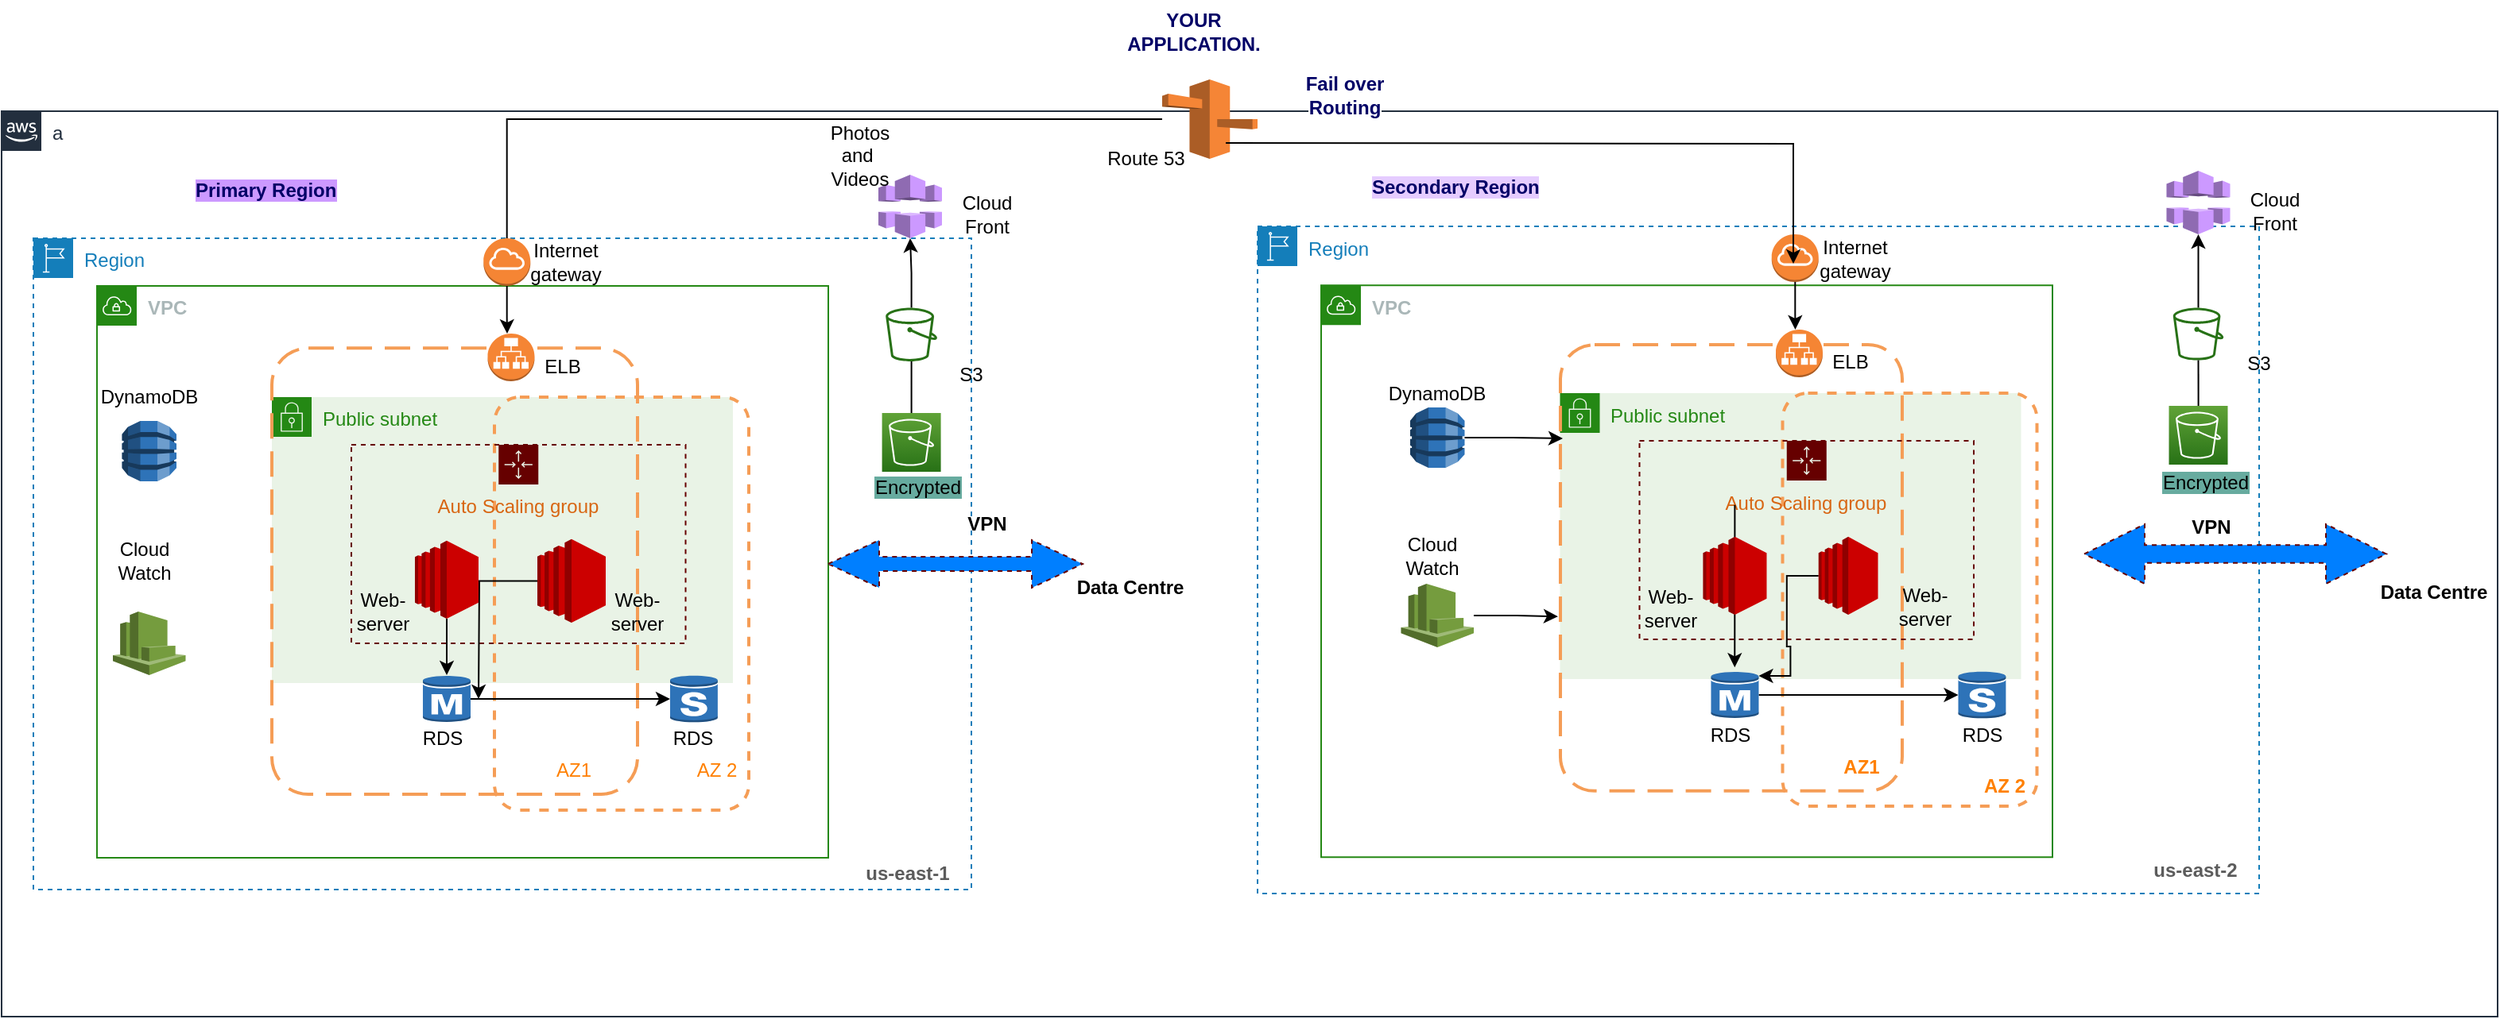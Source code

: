 <mxfile version="14.9.0" type="github">
  <diagram id="LILS6oSzfDsSl7CZwPCY" name="Page-2">
    <mxGraphModel dx="1040" dy="558" grid="1" gridSize="10" guides="1" tooltips="1" connect="1" arrows="1" fold="1" page="1" pageScale="1" pageWidth="1100" pageHeight="850" math="0" shadow="0">
      <root>
        <mxCell id="S5QY6qCpd3MZ7ZL9bJm9-0" />
        <mxCell id="S5QY6qCpd3MZ7ZL9bJm9-1" parent="S5QY6qCpd3MZ7ZL9bJm9-0" />
        <mxCell id="ouIavwd9vlxbTyt52iQh-108" value="Region" style="points=[[0,0],[0.25,0],[0.5,0],[0.75,0],[1,0],[1,0.25],[1,0.5],[1,0.75],[1,1],[0.75,1],[0.5,1],[0.25,1],[0,1],[0,0.75],[0,0.5],[0,0.25]];outlineConnect=0;gradientColor=none;html=1;whiteSpace=wrap;fontSize=12;fontStyle=0;shape=mxgraph.aws4.group;grIcon=mxgraph.aws4.group_region;strokeColor=#147EBA;fillColor=none;verticalAlign=top;align=left;spacingLeft=30;fontColor=#147EBA;dashed=1;labelBackgroundColor=none;" vertex="1" parent="S5QY6qCpd3MZ7ZL9bJm9-1">
          <mxGeometry x="800" y="142.5" width="630" height="420" as="geometry" />
        </mxCell>
        <mxCell id="ouIavwd9vlxbTyt52iQh-51" value="Public subnet" style="points=[[0,0],[0.25,0],[0.5,0],[0.75,0],[1,0],[1,0.25],[1,0.5],[1,0.75],[1,1],[0.75,1],[0.5,1],[0.25,1],[0,1],[0,0.75],[0,0.5],[0,0.25]];outlineConnect=0;gradientColor=none;html=1;whiteSpace=wrap;fontSize=12;fontStyle=0;shape=mxgraph.aws4.group;grIcon=mxgraph.aws4.group_security_group;grStroke=0;strokeColor=#248814;fillColor=#E9F3E6;verticalAlign=top;align=left;spacingLeft=30;fontColor=#248814;dashed=0;" vertex="1" parent="S5QY6qCpd3MZ7ZL9bJm9-1">
          <mxGeometry x="180" y="250" width="290" height="180" as="geometry" />
        </mxCell>
        <mxCell id="_P3Bb_7-gnhCGiYQE7Ja-0" value="a" style="points=[[0,0],[0.25,0],[0.5,0],[0.75,0],[1,0],[1,0.25],[1,0.5],[1,0.75],[1,1],[0.75,1],[0.5,1],[0.25,1],[0,1],[0,0.75],[0,0.5],[0,0.25]];outlineConnect=0;gradientColor=none;html=1;whiteSpace=wrap;fontSize=12;fontStyle=0;shape=mxgraph.aws4.group;grIcon=mxgraph.aws4.group_aws_cloud_alt;strokeColor=#232F3E;fillColor=none;verticalAlign=top;align=left;spacingLeft=30;fontColor=#232F3E;dashed=0;horizontal=1;labelBackgroundColor=none;" vertex="1" parent="S5QY6qCpd3MZ7ZL9bJm9-1">
          <mxGeometry x="10" y="70" width="1570" height="570" as="geometry" />
        </mxCell>
        <mxCell id="_P3Bb_7-gnhCGiYQE7Ja-2" value="Region" style="points=[[0,0],[0.25,0],[0.5,0],[0.75,0],[1,0],[1,0.25],[1,0.5],[1,0.75],[1,1],[0.75,1],[0.5,1],[0.25,1],[0,1],[0,0.75],[0,0.5],[0,0.25]];outlineConnect=0;gradientColor=none;html=1;whiteSpace=wrap;fontSize=12;fontStyle=0;shape=mxgraph.aws4.group;grIcon=mxgraph.aws4.group_region;strokeColor=#147EBA;fillColor=none;verticalAlign=top;align=left;spacingLeft=30;fontColor=#147EBA;dashed=1;" vertex="1" parent="S5QY6qCpd3MZ7ZL9bJm9-1">
          <mxGeometry x="30" y="150" width="590" height="410" as="geometry" />
        </mxCell>
        <mxCell id="W0tIGGAnO2kf7-za3X0V-0" value="&lt;b&gt;us-east-1&lt;/b&gt;" style="text;html=1;strokeColor=none;fillColor=none;align=center;verticalAlign=middle;whiteSpace=wrap;fontColor=#5C5C5C;" vertex="1" parent="S5QY6qCpd3MZ7ZL9bJm9-1">
          <mxGeometry x="550" y="540" width="60" height="20" as="geometry" />
        </mxCell>
        <mxCell id="dbGg_Svw7HwZFue6Z3ai-0" value="&lt;b&gt;VPC&lt;/b&gt;" style="points=[[0,0],[0.25,0],[0.5,0],[0.75,0],[1,0],[1,0.25],[1,0.5],[1,0.75],[1,1],[0.75,1],[0.5,1],[0.25,1],[0,1],[0,0.75],[0,0.5],[0,0.25]];outlineConnect=0;gradientColor=none;html=1;whiteSpace=wrap;fontSize=12;fontStyle=0;shape=mxgraph.aws4.group;grIcon=mxgraph.aws4.group_vpc;strokeColor=#248814;fillColor=none;verticalAlign=top;align=left;spacingLeft=30;fontColor=#AAB7B8;dashed=0;" vertex="1" parent="S5QY6qCpd3MZ7ZL9bJm9-1">
          <mxGeometry x="70" y="180" width="460" height="360" as="geometry" />
        </mxCell>
        <mxCell id="ZGriD0wWKimyhSQFEAxc-0" value="" style="outlineConnect=0;dashed=0;verticalLabelPosition=bottom;verticalAlign=top;align=center;html=1;shape=mxgraph.aws3.route_53;fillColor=#F58536;gradientColor=none;fontColor=#5C5C5C;strokeColor=#006658;" vertex="1" parent="S5QY6qCpd3MZ7ZL9bJm9-1">
          <mxGeometry x="739.99" y="50" width="60.01" height="50" as="geometry" />
        </mxCell>
        <mxCell id="ZGriD0wWKimyhSQFEAxc-5" value="" style="rounded=1;arcSize=10;dashed=1;strokeColor=#F59D56;fillColor=none;gradientColor=none;dashPattern=8 4;strokeWidth=2;" vertex="1" parent="S5QY6qCpd3MZ7ZL9bJm9-1">
          <mxGeometry x="180" y="219.13" width="230" height="280.87" as="geometry" />
        </mxCell>
        <mxCell id="ZGriD0wWKimyhSQFEAxc-6" value="" style="rounded=1;arcSize=10;dashed=1;strokeColor=#F59D56;fillColor=none;gradientColor=none;strokeWidth=2;" vertex="1" parent="S5QY6qCpd3MZ7ZL9bJm9-1">
          <mxGeometry x="320" y="250" width="160" height="260" as="geometry" />
        </mxCell>
        <mxCell id="YRBzvogaomlq3suPX1oN-1" value="" style="outlineConnect=0;dashed=0;verticalLabelPosition=bottom;verticalAlign=top;align=center;html=1;shape=mxgraph.aws3.application_load_balancer;fillColor=#F58534;gradientColor=none;" vertex="1" parent="S5QY6qCpd3MZ7ZL9bJm9-1">
          <mxGeometry x="315.75" y="210" width="29.5" height="30" as="geometry" />
        </mxCell>
        <mxCell id="2WkvUh0ck0TvDScs8GyY-0" value="Auto Scaling group" style="points=[[0,0],[0.25,0],[0.5,0],[0.75,0],[1,0],[1,0.25],[1,0.5],[1,0.75],[1,1],[0.75,1],[0.5,1],[0.25,1],[0,1],[0,0.75],[0,0.5],[0,0.25]];outlineConnect=0;gradientColor=none;html=1;whiteSpace=wrap;fontSize=12;fontStyle=0;shape=mxgraph.aws4.groupCenter;grIcon=mxgraph.aws4.group_auto_scaling_group;grStroke=1;fillColor=none;verticalAlign=top;align=center;fontColor=#D86613;spacingTop=25;dashed=1;strokeColor=#660000;" vertex="1" parent="S5QY6qCpd3MZ7ZL9bJm9-1">
          <mxGeometry x="230" y="280" width="210.25" height="125" as="geometry" />
        </mxCell>
        <mxCell id="h8WYReNQ_3TbixSY9Yf2-11" style="edgeStyle=orthogonalEdgeStyle;rounded=0;orthogonalLoop=1;jettySize=auto;html=1;" edge="1" parent="S5QY6qCpd3MZ7ZL9bJm9-1" source="2WkvUh0ck0TvDScs8GyY-1">
          <mxGeometry relative="1" as="geometry">
            <mxPoint x="310" y="440" as="targetPoint" />
          </mxGeometry>
        </mxCell>
        <mxCell id="2WkvUh0ck0TvDScs8GyY-1" value="" style="outlineConnect=0;dashed=0;verticalLabelPosition=bottom;verticalAlign=top;align=center;html=1;shape=mxgraph.aws3.ec2;gradientColor=none;fillColor=#CC0000;" vertex="1" parent="S5QY6qCpd3MZ7ZL9bJm9-1">
          <mxGeometry x="347" y="339.43" width="43" height="52.57" as="geometry" />
        </mxCell>
        <mxCell id="h8WYReNQ_3TbixSY9Yf2-8" style="edgeStyle=orthogonalEdgeStyle;rounded=0;orthogonalLoop=1;jettySize=auto;html=1;" edge="1" parent="S5QY6qCpd3MZ7ZL9bJm9-1" source="2WkvUh0ck0TvDScs8GyY-2" target="Kh2m3bj0f4pbtYx5P732-14">
          <mxGeometry relative="1" as="geometry" />
        </mxCell>
        <mxCell id="2WkvUh0ck0TvDScs8GyY-2" value="" style="outlineConnect=0;dashed=0;verticalLabelPosition=bottom;verticalAlign=top;align=center;html=1;shape=mxgraph.aws3.ec2;gradientColor=none;fillColor=#CC0000;" vertex="1" parent="S5QY6qCpd3MZ7ZL9bJm9-1">
          <mxGeometry x="269.99" y="340.43" width="40" height="49.13" as="geometry" />
        </mxCell>
        <mxCell id="BtjngEvZOFYd7MZF27RY-0" value="" style="outlineConnect=0;dashed=0;verticalLabelPosition=bottom;verticalAlign=top;align=center;html=1;shape=mxgraph.aws3.cloudfront;gradientColor=none;fillColor=#CC99FF;" vertex="1" parent="S5QY6qCpd3MZ7ZL9bJm9-1">
          <mxGeometry x="561.5" y="110" width="40" height="40" as="geometry" />
        </mxCell>
        <mxCell id="ouIavwd9vlxbTyt52iQh-7" style="edgeStyle=orthogonalEdgeStyle;rounded=0;orthogonalLoop=1;jettySize=auto;html=1;entryX=0.5;entryY=1;entryDx=0;entryDy=0;entryPerimeter=0;startArrow=none;" edge="1" parent="S5QY6qCpd3MZ7ZL9bJm9-1" source="h8WYReNQ_3TbixSY9Yf2-28" target="BtjngEvZOFYd7MZF27RY-0">
          <mxGeometry relative="1" as="geometry" />
        </mxCell>
        <mxCell id="BtjngEvZOFYd7MZF27RY-2" value="" style="points=[[0,0,0],[0.25,0,0],[0.5,0,0],[0.75,0,0],[1,0,0],[0,1,0],[0.25,1,0],[0.5,1,0],[0.75,1,0],[1,1,0],[0,0.25,0],[0,0.5,0],[0,0.75,0],[1,0.25,0],[1,0.5,0],[1,0.75,0]];outlineConnect=0;fontColor=#232F3E;gradientColor=#60A337;gradientDirection=north;fillColor=#277116;strokeColor=#ffffff;dashed=0;verticalLabelPosition=bottom;verticalAlign=top;align=center;html=1;fontSize=12;fontStyle=0;aspect=fixed;shape=mxgraph.aws4.resourceIcon;resIcon=mxgraph.aws4.s3;" vertex="1" parent="S5QY6qCpd3MZ7ZL9bJm9-1">
          <mxGeometry x="563.8" y="260" width="37" height="37" as="geometry" />
        </mxCell>
        <mxCell id="BtjngEvZOFYd7MZF27RY-3" value="&lt;span style=&quot;font-weight: normal&quot;&gt;Cloud Front&lt;/span&gt;" style="text;html=1;strokeColor=none;fillColor=none;align=center;verticalAlign=middle;whiteSpace=wrap;rounded=0;fontStyle=1" vertex="1" parent="S5QY6qCpd3MZ7ZL9bJm9-1">
          <mxGeometry x="610" y="130" width="40" height="10" as="geometry" />
        </mxCell>
        <mxCell id="BtjngEvZOFYd7MZF27RY-4" value="Web-server" style="text;html=1;strokeColor=none;fillColor=none;align=center;verticalAlign=middle;whiteSpace=wrap;rounded=0;" vertex="1" parent="S5QY6qCpd3MZ7ZL9bJm9-1">
          <mxGeometry x="390" y="374.5" width="40" height="20" as="geometry" />
        </mxCell>
        <mxCell id="BtjngEvZOFYd7MZF27RY-5" value="&lt;span&gt;Web-server&lt;/span&gt;" style="text;html=1;strokeColor=none;fillColor=none;align=center;verticalAlign=middle;whiteSpace=wrap;rounded=0;" vertex="1" parent="S5QY6qCpd3MZ7ZL9bJm9-1">
          <mxGeometry x="240" y="374.5" width="20" height="21" as="geometry" />
        </mxCell>
        <mxCell id="KWhRH7medtu332JBKEc--0" value="S3" style="text;html=1;strokeColor=none;fillColor=none;align=center;verticalAlign=middle;whiteSpace=wrap;rounded=0;dashed=1;" vertex="1" parent="S5QY6qCpd3MZ7ZL9bJm9-1">
          <mxGeometry x="600" y="226.8" width="40" height="18" as="geometry" />
        </mxCell>
        <mxCell id="KWhRH7medtu332JBKEc--2" value="&lt;span style=&quot;background-color: rgb(103 , 171 , 159)&quot;&gt;Encrypted&lt;/span&gt;" style="text;html=1;strokeColor=none;fillColor=none;align=center;verticalAlign=middle;whiteSpace=wrap;rounded=0;dashed=1;" vertex="1" parent="S5QY6qCpd3MZ7ZL9bJm9-1">
          <mxGeometry x="570.5" y="300" width="31" height="13" as="geometry" />
        </mxCell>
        <mxCell id="Kh2m3bj0f4pbtYx5P732-0" value="" style="outlineConnect=0;dashed=0;verticalLabelPosition=bottom;verticalAlign=top;align=center;html=1;shape=mxgraph.aws3.cloudwatch;fillColor=#759C3E;gradientColor=none;strokeColor=#EA6B66;" vertex="1" parent="S5QY6qCpd3MZ7ZL9bJm9-1">
          <mxGeometry x="80" y="385" width="45.75" height="40" as="geometry" />
        </mxCell>
        <mxCell id="Kh2m3bj0f4pbtYx5P732-1" value="Cloud Watch" style="text;html=1;strokeColor=none;fillColor=none;align=center;verticalAlign=middle;whiteSpace=wrap;rounded=0;dashed=1;" vertex="1" parent="S5QY6qCpd3MZ7ZL9bJm9-1">
          <mxGeometry x="80" y="342.5" width="40" height="20" as="geometry" />
        </mxCell>
        <mxCell id="Kh2m3bj0f4pbtYx5P732-3" value="Route 53" style="text;html=1;strokeColor=none;fillColor=none;align=center;verticalAlign=middle;whiteSpace=wrap;rounded=0;dashed=1;" vertex="1" parent="S5QY6qCpd3MZ7ZL9bJm9-1">
          <mxGeometry x="700" y="90" width="60" height="20" as="geometry" />
        </mxCell>
        <mxCell id="Kh2m3bj0f4pbtYx5P732-11" value="" style="outlineConnect=0;dashed=0;verticalLabelPosition=bottom;verticalAlign=top;align=center;html=1;shape=mxgraph.aws3.dynamo_db;fillColor=#2E73B8;gradientColor=none;strokeColor=#EA6B66;" vertex="1" parent="S5QY6qCpd3MZ7ZL9bJm9-1">
          <mxGeometry x="85.75" y="265" width="34.25" height="38" as="geometry" />
        </mxCell>
        <mxCell id="Kh2m3bj0f4pbtYx5P732-12" value="DynamoDB" style="text;html=1;strokeColor=none;fillColor=none;align=center;verticalAlign=middle;whiteSpace=wrap;rounded=0;dashed=1;" vertex="1" parent="S5QY6qCpd3MZ7ZL9bJm9-1">
          <mxGeometry x="82.88" y="240" width="40" height="20" as="geometry" />
        </mxCell>
        <mxCell id="ouIavwd9vlxbTyt52iQh-13" style="edgeStyle=orthogonalEdgeStyle;rounded=0;orthogonalLoop=1;jettySize=auto;html=1;" edge="1" parent="S5QY6qCpd3MZ7ZL9bJm9-1" source="Kh2m3bj0f4pbtYx5P732-14" target="Kh2m3bj0f4pbtYx5P732-15">
          <mxGeometry relative="1" as="geometry" />
        </mxCell>
        <mxCell id="Kh2m3bj0f4pbtYx5P732-14" value="" style="outlineConnect=0;dashed=0;verticalLabelPosition=bottom;verticalAlign=top;align=center;html=1;shape=mxgraph.aws3.rds_db_instance;fillColor=#2E73B8;gradientColor=none;strokeColor=#EA6B66;" vertex="1" parent="S5QY6qCpd3MZ7ZL9bJm9-1">
          <mxGeometry x="274.99" y="425" width="30" height="30" as="geometry" />
        </mxCell>
        <mxCell id="Kh2m3bj0f4pbtYx5P732-15" value="" style="outlineConnect=0;dashed=0;verticalLabelPosition=bottom;verticalAlign=top;align=center;html=1;shape=mxgraph.aws3.rds_db_instance_standby_multi_az;fillColor=#2E73B8;gradientColor=none;strokeColor=#EA6B66;" vertex="1" parent="S5QY6qCpd3MZ7ZL9bJm9-1">
          <mxGeometry x="430.5" y="425" width="30" height="30" as="geometry" />
        </mxCell>
        <mxCell id="Kh2m3bj0f4pbtYx5P732-16" value="RDS" style="text;html=1;strokeColor=none;fillColor=none;align=center;verticalAlign=middle;whiteSpace=wrap;rounded=0;dashed=1;" vertex="1" parent="S5QY6qCpd3MZ7ZL9bJm9-1">
          <mxGeometry x="270.24" y="460" width="35" height="10" as="geometry" />
        </mxCell>
        <mxCell id="Kh2m3bj0f4pbtYx5P732-17" value="RDS" style="text;html=1;strokeColor=none;fillColor=none;align=center;verticalAlign=middle;whiteSpace=wrap;rounded=0;dashed=1;" vertex="1" parent="S5QY6qCpd3MZ7ZL9bJm9-1">
          <mxGeometry x="408.38" y="460" width="74.25" height="10" as="geometry" />
        </mxCell>
        <mxCell id="Kh2m3bj0f4pbtYx5P732-18" value="&lt;span style=&quot;color: rgb(255 , 128 , 0)&quot;&gt;AZ1&lt;/span&gt;" style="text;html=1;strokeColor=none;fillColor=none;align=center;verticalAlign=middle;whiteSpace=wrap;rounded=0;dashed=1;" vertex="1" parent="S5QY6qCpd3MZ7ZL9bJm9-1">
          <mxGeometry x="350" y="480" width="40" height="10" as="geometry" />
        </mxCell>
        <mxCell id="Kh2m3bj0f4pbtYx5P732-19" value="&lt;span style=&quot;color: rgb(255 , 128 , 0)&quot;&gt;AZ 2&lt;/span&gt;" style="text;html=1;strokeColor=none;fillColor=none;align=center;verticalAlign=middle;whiteSpace=wrap;rounded=0;dashed=1;" vertex="1" parent="S5QY6qCpd3MZ7ZL9bJm9-1">
          <mxGeometry x="440.25" y="480" width="40" height="10" as="geometry" />
        </mxCell>
        <mxCell id="Kh2m3bj0f4pbtYx5P732-22" value="ELB" style="text;html=1;strokeColor=none;fillColor=none;align=center;verticalAlign=middle;whiteSpace=wrap;rounded=0;dashed=1;" vertex="1" parent="S5QY6qCpd3MZ7ZL9bJm9-1">
          <mxGeometry x="342.63" y="221" width="40" height="19" as="geometry" />
        </mxCell>
        <mxCell id="Kh2m3bj0f4pbtYx5P732-24" value="Internet&lt;br&gt;gateway" style="text;html=1;strokeColor=none;fillColor=none;align=center;verticalAlign=middle;whiteSpace=wrap;rounded=0;dashed=1;" vertex="1" parent="S5QY6qCpd3MZ7ZL9bJm9-1">
          <mxGeometry x="345.25" y="155" width="40" height="20" as="geometry" />
        </mxCell>
        <mxCell id="ZGriD0wWKimyhSQFEAxc-1" value="&lt;b&gt;&lt;font color=&quot;#000066&quot; style=&quot;background-color: rgb(255 , 255 , 255)&quot;&gt;YOUR APPLICATION.&lt;/font&gt;&lt;/b&gt;" style="text;html=1;strokeColor=none;fillColor=none;align=center;verticalAlign=middle;whiteSpace=wrap;fontColor=#5C5C5C;" vertex="1" parent="S5QY6qCpd3MZ7ZL9bJm9-1">
          <mxGeometry x="730" width="60" height="40" as="geometry" />
        </mxCell>
        <mxCell id="ouIavwd9vlxbTyt52iQh-0" value="" style="shape=image;html=1;verticalAlign=top;verticalLabelPosition=bottom;labelBackgroundColor=#ffffff;imageAspect=0;aspect=fixed;image=https://cdn1.iconfinder.com/data/icons/software-engineering-and-video-gaming/512/508_Center_centre_data_database_server_Hardware_Engineering_Internet-128.png;dashed=1;strokeColor=#EA6B66;fillColor=#CC0000;" vertex="1" parent="S5QY6qCpd3MZ7ZL9bJm9-1">
          <mxGeometry x="690" y="310.5" width="60" height="60" as="geometry" />
        </mxCell>
        <mxCell id="ouIavwd9vlxbTyt52iQh-2" value="&lt;b&gt;VPN&lt;/b&gt;" style="text;html=1;strokeColor=none;fillColor=none;align=center;verticalAlign=middle;whiteSpace=wrap;rounded=0;dashed=1;" vertex="1" parent="S5QY6qCpd3MZ7ZL9bJm9-1">
          <mxGeometry x="590" y="322.93" width="80" height="15" as="geometry" />
        </mxCell>
        <mxCell id="ouIavwd9vlxbTyt52iQh-3" value="&lt;b&gt;Data Centre&lt;/b&gt;" style="text;html=1;strokeColor=none;fillColor=none;align=center;verticalAlign=middle;whiteSpace=wrap;rounded=0;dashed=1;" vertex="1" parent="S5QY6qCpd3MZ7ZL9bJm9-1">
          <mxGeometry x="680" y="360" width="80" height="20" as="geometry" />
        </mxCell>
        <mxCell id="ouIavwd9vlxbTyt52iQh-8" style="edgeStyle=orthogonalEdgeStyle;rounded=0;orthogonalLoop=1;jettySize=auto;html=1;exitX=0.5;exitY=1;exitDx=0;exitDy=0;" edge="1" parent="S5QY6qCpd3MZ7ZL9bJm9-1" source="W0tIGGAnO2kf7-za3X0V-0" target="W0tIGGAnO2kf7-za3X0V-0">
          <mxGeometry relative="1" as="geometry" />
        </mxCell>
        <mxCell id="ouIavwd9vlxbTyt52iQh-53" style="edgeStyle=orthogonalEdgeStyle;rounded=0;orthogonalLoop=1;jettySize=auto;html=1;" edge="1" parent="S5QY6qCpd3MZ7ZL9bJm9-1" source="rVKzphpLom-xdzPDL1uC-0">
          <mxGeometry relative="1" as="geometry">
            <mxPoint x="328" y="210" as="targetPoint" />
          </mxGeometry>
        </mxCell>
        <mxCell id="rVKzphpLom-xdzPDL1uC-0" value="" style="outlineConnect=0;dashed=0;verticalLabelPosition=bottom;verticalAlign=top;align=center;html=1;shape=mxgraph.aws3.internet_gateway;fillColor=#F58534;gradientColor=none;" vertex="1" parent="S5QY6qCpd3MZ7ZL9bJm9-1">
          <mxGeometry x="313.13" y="150" width="29.5" height="30" as="geometry" />
        </mxCell>
        <mxCell id="ouIavwd9vlxbTyt52iQh-23" value="" style="edgeStyle=orthogonalEdgeStyle;rounded=0;orthogonalLoop=1;jettySize=auto;html=1;endArrow=none;" edge="1" parent="S5QY6qCpd3MZ7ZL9bJm9-1" source="ZGriD0wWKimyhSQFEAxc-0" target="rVKzphpLom-xdzPDL1uC-0">
          <mxGeometry relative="1" as="geometry">
            <mxPoint x="475" y="160" as="sourcePoint" />
            <mxPoint x="475" y="300" as="targetPoint" />
            <Array as="points" />
          </mxGeometry>
        </mxCell>
        <mxCell id="ouIavwd9vlxbTyt52iQh-49" value="" style="shape=doubleArrow;whiteSpace=wrap;html=1;dashed=1;strokeColor=#660000;fillColor=#007FFF;" vertex="1" parent="S5QY6qCpd3MZ7ZL9bJm9-1">
          <mxGeometry x="530" y="340" width="160" height="30" as="geometry" />
        </mxCell>
        <mxCell id="ouIavwd9vlxbTyt52iQh-55" value="Public subnet" style="points=[[0,0],[0.25,0],[0.5,0],[0.75,0],[1,0],[1,0.25],[1,0.5],[1,0.75],[1,1],[0.75,1],[0.5,1],[0.25,1],[0,1],[0,0.75],[0,0.5],[0,0.25]];outlineConnect=0;gradientColor=none;html=1;whiteSpace=wrap;fontSize=12;fontStyle=0;shape=mxgraph.aws4.group;grIcon=mxgraph.aws4.group_security_group;grStroke=0;strokeColor=#248814;fillColor=#E9F3E6;verticalAlign=top;align=left;spacingLeft=30;fontColor=#248814;dashed=0;" vertex="1" parent="S5QY6qCpd3MZ7ZL9bJm9-1">
          <mxGeometry x="990.25" y="247.5" width="290" height="180" as="geometry" />
        </mxCell>
        <mxCell id="ouIavwd9vlxbTyt52iQh-58" value="&lt;b&gt;us-east-2&lt;/b&gt;" style="text;html=1;strokeColor=none;fillColor=none;align=center;verticalAlign=middle;whiteSpace=wrap;fontColor=#5C5C5C;" vertex="1" parent="S5QY6qCpd3MZ7ZL9bJm9-1">
          <mxGeometry x="1360.25" y="537.5" width="60" height="20" as="geometry" />
        </mxCell>
        <mxCell id="ouIavwd9vlxbTyt52iQh-60" value="&lt;b&gt;VPC&lt;/b&gt;" style="points=[[0,0],[0.25,0],[0.5,0],[0.75,0],[1,0],[1,0.25],[1,0.5],[1,0.75],[1,1],[0.75,1],[0.5,1],[0.25,1],[0,1],[0,0.75],[0,0.5],[0,0.25]];outlineConnect=0;gradientColor=none;html=1;whiteSpace=wrap;fontSize=12;fontStyle=0;shape=mxgraph.aws4.group;grIcon=mxgraph.aws4.group_vpc;strokeColor=#248814;fillColor=none;verticalAlign=top;align=left;spacingLeft=30;fontColor=#AAB7B8;dashed=0;" vertex="1" parent="S5QY6qCpd3MZ7ZL9bJm9-1">
          <mxGeometry x="840" y="179.57" width="460" height="360" as="geometry" />
        </mxCell>
        <mxCell id="ouIavwd9vlxbTyt52iQh-62" value="" style="rounded=1;arcSize=10;dashed=1;strokeColor=#F59D56;fillColor=none;gradientColor=none;dashPattern=8 4;strokeWidth=2;" vertex="1" parent="S5QY6qCpd3MZ7ZL9bJm9-1">
          <mxGeometry x="990.49" y="217.06" width="215" height="280.87" as="geometry" />
        </mxCell>
        <mxCell id="ouIavwd9vlxbTyt52iQh-63" value="" style="rounded=1;arcSize=10;dashed=1;strokeColor=#F59D56;fillColor=none;gradientColor=none;strokeWidth=2;" vertex="1" parent="S5QY6qCpd3MZ7ZL9bJm9-1">
          <mxGeometry x="1130.25" y="247.5" width="160" height="260" as="geometry" />
        </mxCell>
        <mxCell id="ouIavwd9vlxbTyt52iQh-64" value="" style="outlineConnect=0;dashed=0;verticalLabelPosition=bottom;verticalAlign=top;align=center;html=1;shape=mxgraph.aws3.application_load_balancer;fillColor=#F58534;gradientColor=none;" vertex="1" parent="S5QY6qCpd3MZ7ZL9bJm9-1">
          <mxGeometry x="1126" y="207.5" width="29.5" height="30" as="geometry" />
        </mxCell>
        <mxCell id="ouIavwd9vlxbTyt52iQh-65" value="Auto Scaling group" style="points=[[0,0],[0.25,0],[0.5,0],[0.75,0],[1,0],[1,0.25],[1,0.5],[1,0.75],[1,1],[0.75,1],[0.5,1],[0.25,1],[0,1],[0,0.75],[0,0.5],[0,0.25]];outlineConnect=0;gradientColor=none;html=1;whiteSpace=wrap;fontSize=12;fontStyle=0;shape=mxgraph.aws4.groupCenter;grIcon=mxgraph.aws4.group_auto_scaling_group;grStroke=1;fillColor=none;verticalAlign=top;align=center;fontColor=#D86613;spacingTop=25;dashed=1;strokeColor=#660000;" vertex="1" parent="S5QY6qCpd3MZ7ZL9bJm9-1">
          <mxGeometry x="1040.25" y="277.5" width="210.25" height="125" as="geometry" />
        </mxCell>
        <mxCell id="h8WYReNQ_3TbixSY9Yf2-4" style="edgeStyle=orthogonalEdgeStyle;rounded=0;orthogonalLoop=1;jettySize=auto;html=1;entryX=1;entryY=0.1;entryDx=0;entryDy=0;entryPerimeter=0;" edge="1" parent="S5QY6qCpd3MZ7ZL9bJm9-1" source="ouIavwd9vlxbTyt52iQh-66" target="ouIavwd9vlxbTyt52iQh-82">
          <mxGeometry relative="1" as="geometry" />
        </mxCell>
        <mxCell id="ouIavwd9vlxbTyt52iQh-66" value="" style="outlineConnect=0;dashed=0;verticalLabelPosition=bottom;verticalAlign=top;align=center;html=1;shape=mxgraph.aws3.ec2;gradientColor=none;fillColor=#CC0000;" vertex="1" parent="S5QY6qCpd3MZ7ZL9bJm9-1">
          <mxGeometry x="1152.88" y="337.93" width="37.37" height="49.13" as="geometry" />
        </mxCell>
        <mxCell id="h8WYReNQ_3TbixSY9Yf2-1" style="edgeStyle=orthogonalEdgeStyle;rounded=0;orthogonalLoop=1;jettySize=auto;html=1;entryX=0.51;entryY=0.723;entryDx=0;entryDy=0;entryPerimeter=0;" edge="1" parent="S5QY6qCpd3MZ7ZL9bJm9-1" source="ouIavwd9vlxbTyt52iQh-67" target="ouIavwd9vlxbTyt52iQh-62">
          <mxGeometry relative="1" as="geometry" />
        </mxCell>
        <mxCell id="ouIavwd9vlxbTyt52iQh-67" value="" style="outlineConnect=0;dashed=0;verticalLabelPosition=bottom;verticalAlign=top;align=center;html=1;shape=mxgraph.aws3.ec2;gradientColor=none;fillColor=#CC0000;" vertex="1" parent="S5QY6qCpd3MZ7ZL9bJm9-1">
          <mxGeometry x="1080.24" y="337.93" width="40" height="49.13" as="geometry" />
        </mxCell>
        <mxCell id="ouIavwd9vlxbTyt52iQh-68" value="" style="outlineConnect=0;dashed=0;verticalLabelPosition=bottom;verticalAlign=top;align=center;html=1;shape=mxgraph.aws3.cloudfront;gradientColor=none;fillColor=#CC99FF;" vertex="1" parent="S5QY6qCpd3MZ7ZL9bJm9-1">
          <mxGeometry x="1371.75" y="107.5" width="40" height="40" as="geometry" />
        </mxCell>
        <mxCell id="ouIavwd9vlxbTyt52iQh-69" style="edgeStyle=orthogonalEdgeStyle;rounded=0;orthogonalLoop=1;jettySize=auto;html=1;entryX=0.5;entryY=1;entryDx=0;entryDy=0;entryPerimeter=0;startArrow=none;" edge="1" source="h8WYReNQ_3TbixSY9Yf2-26" target="ouIavwd9vlxbTyt52iQh-68" parent="S5QY6qCpd3MZ7ZL9bJm9-1">
          <mxGeometry relative="1" as="geometry" />
        </mxCell>
        <mxCell id="ouIavwd9vlxbTyt52iQh-70" value="" style="points=[[0,0,0],[0.25,0,0],[0.5,0,0],[0.75,0,0],[1,0,0],[0,1,0],[0.25,1,0],[0.5,1,0],[0.75,1,0],[1,1,0],[0,0.25,0],[0,0.5,0],[0,0.75,0],[1,0.25,0],[1,0.5,0],[1,0.75,0]];outlineConnect=0;fontColor=#232F3E;gradientColor=#60A337;gradientDirection=north;fillColor=#277116;strokeColor=#ffffff;dashed=0;verticalLabelPosition=bottom;verticalAlign=top;align=center;html=1;fontSize=12;fontStyle=0;aspect=fixed;shape=mxgraph.aws4.resourceIcon;resIcon=mxgraph.aws4.s3;" vertex="1" parent="S5QY6qCpd3MZ7ZL9bJm9-1">
          <mxGeometry x="1373.25" y="255.5" width="37" height="37" as="geometry" />
        </mxCell>
        <mxCell id="ouIavwd9vlxbTyt52iQh-71" value="&lt;span style=&quot;font-weight: normal&quot;&gt;Cloud Front&lt;/span&gt;" style="text;html=1;strokeColor=none;fillColor=none;align=center;verticalAlign=middle;whiteSpace=wrap;rounded=0;fontStyle=1" vertex="1" parent="S5QY6qCpd3MZ7ZL9bJm9-1">
          <mxGeometry x="1420.25" y="127.5" width="40" height="10" as="geometry" />
        </mxCell>
        <mxCell id="ouIavwd9vlxbTyt52iQh-72" value="Web-server" style="text;html=1;strokeColor=none;fillColor=none;align=center;verticalAlign=middle;whiteSpace=wrap;rounded=0;" vertex="1" parent="S5QY6qCpd3MZ7ZL9bJm9-1">
          <mxGeometry x="1200.25" y="372" width="40" height="20" as="geometry" />
        </mxCell>
        <mxCell id="ouIavwd9vlxbTyt52iQh-73" value="&lt;span&gt;Web-server&lt;/span&gt;" style="text;html=1;strokeColor=none;fillColor=none;align=center;verticalAlign=middle;whiteSpace=wrap;rounded=0;" vertex="1" parent="S5QY6qCpd3MZ7ZL9bJm9-1">
          <mxGeometry x="1050.25" y="372" width="20" height="21" as="geometry" />
        </mxCell>
        <mxCell id="ouIavwd9vlxbTyt52iQh-74" value="S3" style="text;html=1;strokeColor=none;fillColor=none;align=center;verticalAlign=middle;whiteSpace=wrap;rounded=0;dashed=1;" vertex="1" parent="S5QY6qCpd3MZ7ZL9bJm9-1">
          <mxGeometry x="1410.25" y="219.5" width="40" height="18" as="geometry" />
        </mxCell>
        <mxCell id="ouIavwd9vlxbTyt52iQh-75" value="&lt;span style=&quot;background-color: rgb(103 , 171 , 159)&quot;&gt;Encrypted&lt;/span&gt;" style="text;html=1;strokeColor=none;fillColor=none;align=center;verticalAlign=middle;whiteSpace=wrap;rounded=0;dashed=1;" vertex="1" parent="S5QY6qCpd3MZ7ZL9bJm9-1">
          <mxGeometry x="1380.75" y="297.5" width="31" height="13" as="geometry" />
        </mxCell>
        <mxCell id="h8WYReNQ_3TbixSY9Yf2-5" style="edgeStyle=orthogonalEdgeStyle;rounded=0;orthogonalLoop=1;jettySize=auto;html=1;entryX=-0.007;entryY=0.609;entryDx=0;entryDy=0;entryPerimeter=0;" edge="1" parent="S5QY6qCpd3MZ7ZL9bJm9-1" source="ouIavwd9vlxbTyt52iQh-76" target="ouIavwd9vlxbTyt52iQh-62">
          <mxGeometry relative="1" as="geometry" />
        </mxCell>
        <mxCell id="ouIavwd9vlxbTyt52iQh-76" value="" style="outlineConnect=0;dashed=0;verticalLabelPosition=bottom;verticalAlign=top;align=center;html=1;shape=mxgraph.aws3.cloudwatch;fillColor=#759C3E;gradientColor=none;strokeColor=#EA6B66;" vertex="1" parent="S5QY6qCpd3MZ7ZL9bJm9-1">
          <mxGeometry x="890.25" y="367.5" width="45.75" height="40" as="geometry" />
        </mxCell>
        <mxCell id="ouIavwd9vlxbTyt52iQh-77" value="Cloud Watch" style="text;html=1;strokeColor=none;fillColor=none;align=center;verticalAlign=middle;whiteSpace=wrap;rounded=0;dashed=1;" vertex="1" parent="S5QY6qCpd3MZ7ZL9bJm9-1">
          <mxGeometry x="890.25" y="340" width="40" height="20" as="geometry" />
        </mxCell>
        <mxCell id="h8WYReNQ_3TbixSY9Yf2-6" style="edgeStyle=orthogonalEdgeStyle;rounded=0;orthogonalLoop=1;jettySize=auto;html=1;entryX=0.007;entryY=0.21;entryDx=0;entryDy=0;entryPerimeter=0;" edge="1" parent="S5QY6qCpd3MZ7ZL9bJm9-1" source="ouIavwd9vlxbTyt52iQh-79" target="ouIavwd9vlxbTyt52iQh-62">
          <mxGeometry relative="1" as="geometry" />
        </mxCell>
        <mxCell id="ouIavwd9vlxbTyt52iQh-79" value="" style="outlineConnect=0;dashed=0;verticalLabelPosition=bottom;verticalAlign=top;align=center;html=1;shape=mxgraph.aws3.dynamo_db;fillColor=#2E73B8;gradientColor=none;strokeColor=#EA6B66;" vertex="1" parent="S5QY6qCpd3MZ7ZL9bJm9-1">
          <mxGeometry x="896" y="256.5" width="34.25" height="38" as="geometry" />
        </mxCell>
        <mxCell id="ouIavwd9vlxbTyt52iQh-80" value="DynamoDB" style="text;html=1;strokeColor=none;fillColor=none;align=center;verticalAlign=middle;whiteSpace=wrap;rounded=0;dashed=1;" vertex="1" parent="S5QY6qCpd3MZ7ZL9bJm9-1">
          <mxGeometry x="893.13" y="237.5" width="40" height="20" as="geometry" />
        </mxCell>
        <mxCell id="ouIavwd9vlxbTyt52iQh-81" style="edgeStyle=orthogonalEdgeStyle;rounded=0;orthogonalLoop=1;jettySize=auto;html=1;" edge="1" source="ouIavwd9vlxbTyt52iQh-82" target="ouIavwd9vlxbTyt52iQh-83" parent="S5QY6qCpd3MZ7ZL9bJm9-1">
          <mxGeometry relative="1" as="geometry" />
        </mxCell>
        <mxCell id="ouIavwd9vlxbTyt52iQh-82" value="" style="outlineConnect=0;dashed=0;verticalLabelPosition=bottom;verticalAlign=top;align=center;html=1;shape=mxgraph.aws3.rds_db_instance;fillColor=#2E73B8;gradientColor=none;strokeColor=#EA6B66;" vertex="1" parent="S5QY6qCpd3MZ7ZL9bJm9-1">
          <mxGeometry x="1085.24" y="422.5" width="30" height="30" as="geometry" />
        </mxCell>
        <mxCell id="ouIavwd9vlxbTyt52iQh-83" value="" style="outlineConnect=0;dashed=0;verticalLabelPosition=bottom;verticalAlign=top;align=center;html=1;shape=mxgraph.aws3.rds_db_instance_standby_multi_az;fillColor=#2E73B8;gradientColor=none;strokeColor=#EA6B66;" vertex="1" parent="S5QY6qCpd3MZ7ZL9bJm9-1">
          <mxGeometry x="1240.75" y="422.5" width="30" height="30" as="geometry" />
        </mxCell>
        <mxCell id="ouIavwd9vlxbTyt52iQh-84" value="RDS" style="text;html=1;strokeColor=none;fillColor=none;align=center;verticalAlign=middle;whiteSpace=wrap;rounded=0;dashed=1;" vertex="1" parent="S5QY6qCpd3MZ7ZL9bJm9-1">
          <mxGeometry x="1080.49" y="457.5" width="35" height="10" as="geometry" />
        </mxCell>
        <mxCell id="ouIavwd9vlxbTyt52iQh-85" value="RDS" style="text;html=1;strokeColor=none;fillColor=none;align=center;verticalAlign=middle;whiteSpace=wrap;rounded=0;dashed=1;" vertex="1" parent="S5QY6qCpd3MZ7ZL9bJm9-1">
          <mxGeometry x="1218.63" y="457.5" width="74.25" height="10" as="geometry" />
        </mxCell>
        <mxCell id="ouIavwd9vlxbTyt52iQh-86" value="&lt;span style=&quot;color: rgb(255 , 128 , 0)&quot;&gt;&lt;b&gt;AZ1&lt;/b&gt;&lt;/span&gt;" style="text;html=1;strokeColor=none;fillColor=none;align=center;verticalAlign=middle;whiteSpace=wrap;rounded=0;dashed=1;" vertex="1" parent="S5QY6qCpd3MZ7ZL9bJm9-1">
          <mxGeometry x="1160.25" y="477.5" width="40" height="10" as="geometry" />
        </mxCell>
        <mxCell id="ouIavwd9vlxbTyt52iQh-87" value="&lt;span style=&quot;color: rgb(255 , 128 , 0)&quot;&gt;&lt;b&gt;AZ 2&lt;/b&gt;&lt;/span&gt;" style="text;html=1;strokeColor=none;fillColor=none;align=center;verticalAlign=middle;whiteSpace=wrap;rounded=0;dashed=1;" vertex="1" parent="S5QY6qCpd3MZ7ZL9bJm9-1">
          <mxGeometry x="1250.25" y="490" width="40" height="10" as="geometry" />
        </mxCell>
        <mxCell id="ouIavwd9vlxbTyt52iQh-88" value="ELB" style="text;html=1;strokeColor=none;fillColor=none;align=center;verticalAlign=middle;whiteSpace=wrap;rounded=0;dashed=1;" vertex="1" parent="S5QY6qCpd3MZ7ZL9bJm9-1">
          <mxGeometry x="1152.88" y="218.5" width="40" height="19" as="geometry" />
        </mxCell>
        <mxCell id="ouIavwd9vlxbTyt52iQh-89" value="Internet&lt;br&gt;gateway" style="text;html=1;strokeColor=none;fillColor=none;align=center;verticalAlign=middle;whiteSpace=wrap;rounded=0;dashed=1;" vertex="1" parent="S5QY6qCpd3MZ7ZL9bJm9-1">
          <mxGeometry x="1155.5" y="152.5" width="40" height="20" as="geometry" />
        </mxCell>
        <mxCell id="ouIavwd9vlxbTyt52iQh-91" value="" style="shape=image;html=1;verticalAlign=top;verticalLabelPosition=bottom;labelBackgroundColor=#ffffff;imageAspect=0;aspect=fixed;image=https://cdn1.iconfinder.com/data/icons/software-engineering-and-video-gaming/512/508_Center_centre_data_database_server_Hardware_Engineering_Internet-128.png;dashed=1;strokeColor=#EA6B66;fillColor=#CC0000;" vertex="1" parent="S5QY6qCpd3MZ7ZL9bJm9-1">
          <mxGeometry x="1500" y="292.5" width="70" height="70" as="geometry" />
        </mxCell>
        <mxCell id="ouIavwd9vlxbTyt52iQh-92" value="&lt;b&gt;VPN&lt;/b&gt;" style="text;html=1;strokeColor=none;fillColor=none;align=center;verticalAlign=middle;whiteSpace=wrap;rounded=0;dashed=1;" vertex="1" parent="S5QY6qCpd3MZ7ZL9bJm9-1">
          <mxGeometry x="1360.25" y="324.43" width="80" height="15" as="geometry" />
        </mxCell>
        <mxCell id="ouIavwd9vlxbTyt52iQh-93" value="&lt;b&gt;Data Centre&lt;/b&gt;" style="text;html=1;strokeColor=none;fillColor=none;align=center;verticalAlign=middle;whiteSpace=wrap;rounded=0;dashed=1;" vertex="1" parent="S5QY6qCpd3MZ7ZL9bJm9-1">
          <mxGeometry x="1500" y="362.5" width="80" height="20" as="geometry" />
        </mxCell>
        <mxCell id="ouIavwd9vlxbTyt52iQh-94" style="edgeStyle=orthogonalEdgeStyle;rounded=0;orthogonalLoop=1;jettySize=auto;html=1;exitX=0.5;exitY=1;exitDx=0;exitDy=0;" edge="1" source="ouIavwd9vlxbTyt52iQh-58" target="ouIavwd9vlxbTyt52iQh-58" parent="S5QY6qCpd3MZ7ZL9bJm9-1">
          <mxGeometry relative="1" as="geometry" />
        </mxCell>
        <mxCell id="ouIavwd9vlxbTyt52iQh-95" style="edgeStyle=orthogonalEdgeStyle;rounded=0;orthogonalLoop=1;jettySize=auto;html=1;" edge="1" source="ouIavwd9vlxbTyt52iQh-96" parent="S5QY6qCpd3MZ7ZL9bJm9-1">
          <mxGeometry relative="1" as="geometry">
            <mxPoint x="1138.25" y="207.5" as="targetPoint" />
          </mxGeometry>
        </mxCell>
        <mxCell id="ouIavwd9vlxbTyt52iQh-96" value="" style="outlineConnect=0;dashed=0;verticalLabelPosition=bottom;verticalAlign=top;align=center;html=1;shape=mxgraph.aws3.internet_gateway;fillColor=#F58534;gradientColor=none;" vertex="1" parent="S5QY6qCpd3MZ7ZL9bJm9-1">
          <mxGeometry x="1123.38" y="147.5" width="29.5" height="30" as="geometry" />
        </mxCell>
        <mxCell id="ouIavwd9vlxbTyt52iQh-98" value="" style="shape=doubleArrow;whiteSpace=wrap;html=1;dashed=1;strokeColor=#660000;fillColor=#007FFF;" vertex="1" parent="S5QY6qCpd3MZ7ZL9bJm9-1">
          <mxGeometry x="1320" y="330" width="190" height="37.5" as="geometry" />
        </mxCell>
        <mxCell id="ouIavwd9vlxbTyt52iQh-107" style="edgeStyle=orthogonalEdgeStyle;rounded=0;orthogonalLoop=1;jettySize=auto;html=1;entryX=0.462;entryY=0.617;entryDx=0;entryDy=0;entryPerimeter=0;" edge="1" parent="S5QY6qCpd3MZ7ZL9bJm9-1" target="ouIavwd9vlxbTyt52iQh-96">
          <mxGeometry relative="1" as="geometry">
            <mxPoint x="780" y="90" as="sourcePoint" />
          </mxGeometry>
        </mxCell>
        <mxCell id="h8WYReNQ_3TbixSY9Yf2-12" value="&lt;b style=&quot;background-color: rgb(204 , 153 , 255)&quot;&gt;&lt;font color=&quot;#000066&quot;&gt;Primary Region&lt;/font&gt;&lt;/b&gt;" style="text;html=1;strokeColor=none;fillColor=none;align=left;verticalAlign=middle;whiteSpace=wrap;rounded=0;dashed=1;labelBackgroundColor=none;" vertex="1" parent="S5QY6qCpd3MZ7ZL9bJm9-1">
          <mxGeometry x="130" y="110" width="100" height="20" as="geometry" />
        </mxCell>
        <mxCell id="h8WYReNQ_3TbixSY9Yf2-16" value="&lt;b&gt;&lt;font color=&quot;#000066&quot; style=&quot;background-color: rgb(229 , 204 , 255)&quot;&gt;Secondary Region&lt;/font&gt;&lt;br&gt;&lt;/b&gt;" style="text;html=1;strokeColor=none;fillColor=none;align=left;verticalAlign=middle;whiteSpace=wrap;rounded=0;dashed=1;labelBackgroundColor=none;" vertex="1" parent="S5QY6qCpd3MZ7ZL9bJm9-1">
          <mxGeometry x="870" y="107.5" width="120" height="20" as="geometry" />
        </mxCell>
        <mxCell id="h8WYReNQ_3TbixSY9Yf2-17" value="&lt;b&gt;&lt;font color=&quot;#000066&quot; style=&quot;background-color: rgb(255 , 255 , 255)&quot;&gt;Fail over Routing&lt;/font&gt;&lt;/b&gt;" style="text;html=1;strokeColor=none;fillColor=none;align=center;verticalAlign=middle;whiteSpace=wrap;rounded=0;dashed=1;labelBackgroundColor=none;" vertex="1" parent="S5QY6qCpd3MZ7ZL9bJm9-1">
          <mxGeometry x="820" y="50" width="70" height="20" as="geometry" />
        </mxCell>
        <mxCell id="h8WYReNQ_3TbixSY9Yf2-25" value="Photos&lt;br&gt;and&amp;nbsp;&lt;br&gt;Videos" style="text;html=1;strokeColor=none;fillColor=none;align=center;verticalAlign=middle;whiteSpace=wrap;rounded=0;dashed=1;labelBackgroundColor=none;" vertex="1" parent="S5QY6qCpd3MZ7ZL9bJm9-1">
          <mxGeometry x="490" y="87.5" width="120" height="20" as="geometry" />
        </mxCell>
        <mxCell id="h8WYReNQ_3TbixSY9Yf2-26" value="" style="outlineConnect=0;fontColor=#232F3E;gradientColor=none;fillColor=#277116;strokeColor=none;dashed=0;verticalLabelPosition=bottom;verticalAlign=top;align=center;html=1;fontSize=12;fontStyle=0;aspect=fixed;pointerEvents=1;shape=mxgraph.aws4.bucket;labelBackgroundColor=none;" vertex="1" parent="S5QY6qCpd3MZ7ZL9bJm9-1">
          <mxGeometry x="1375.88" y="193.78" width="31.75" height="33.02" as="geometry" />
        </mxCell>
        <mxCell id="h8WYReNQ_3TbixSY9Yf2-27" value="" style="edgeStyle=orthogonalEdgeStyle;rounded=0;orthogonalLoop=1;jettySize=auto;html=1;entryX=0.5;entryY=1;entryDx=0;entryDy=0;entryPerimeter=0;endArrow=none;" edge="1" parent="S5QY6qCpd3MZ7ZL9bJm9-1" source="ouIavwd9vlxbTyt52iQh-70" target="h8WYReNQ_3TbixSY9Yf2-26">
          <mxGeometry relative="1" as="geometry">
            <mxPoint x="1391.75" y="247.5" as="sourcePoint" />
            <mxPoint x="1391.75" y="147.5" as="targetPoint" />
          </mxGeometry>
        </mxCell>
        <mxCell id="h8WYReNQ_3TbixSY9Yf2-28" value="" style="outlineConnect=0;fontColor=#232F3E;gradientColor=none;fillColor=#277116;strokeColor=none;dashed=0;verticalLabelPosition=bottom;verticalAlign=top;align=center;html=1;fontSize=12;fontStyle=0;aspect=fixed;pointerEvents=1;shape=mxgraph.aws4.bucket;labelBackgroundColor=none;" vertex="1" parent="S5QY6qCpd3MZ7ZL9bJm9-1">
          <mxGeometry x="566.11" y="193.78" width="32.39" height="33.69" as="geometry" />
        </mxCell>
        <mxCell id="h8WYReNQ_3TbixSY9Yf2-29" value="" style="edgeStyle=orthogonalEdgeStyle;rounded=0;orthogonalLoop=1;jettySize=auto;html=1;entryX=0.5;entryY=1;entryDx=0;entryDy=0;entryPerimeter=0;endArrow=none;" edge="1" parent="S5QY6qCpd3MZ7ZL9bJm9-1" source="BtjngEvZOFYd7MZF27RY-2" target="h8WYReNQ_3TbixSY9Yf2-28">
          <mxGeometry relative="1" as="geometry">
            <mxPoint x="581.5" y="250" as="sourcePoint" />
            <mxPoint x="581.5" y="150" as="targetPoint" />
          </mxGeometry>
        </mxCell>
      </root>
    </mxGraphModel>
  </diagram>
</mxfile>
